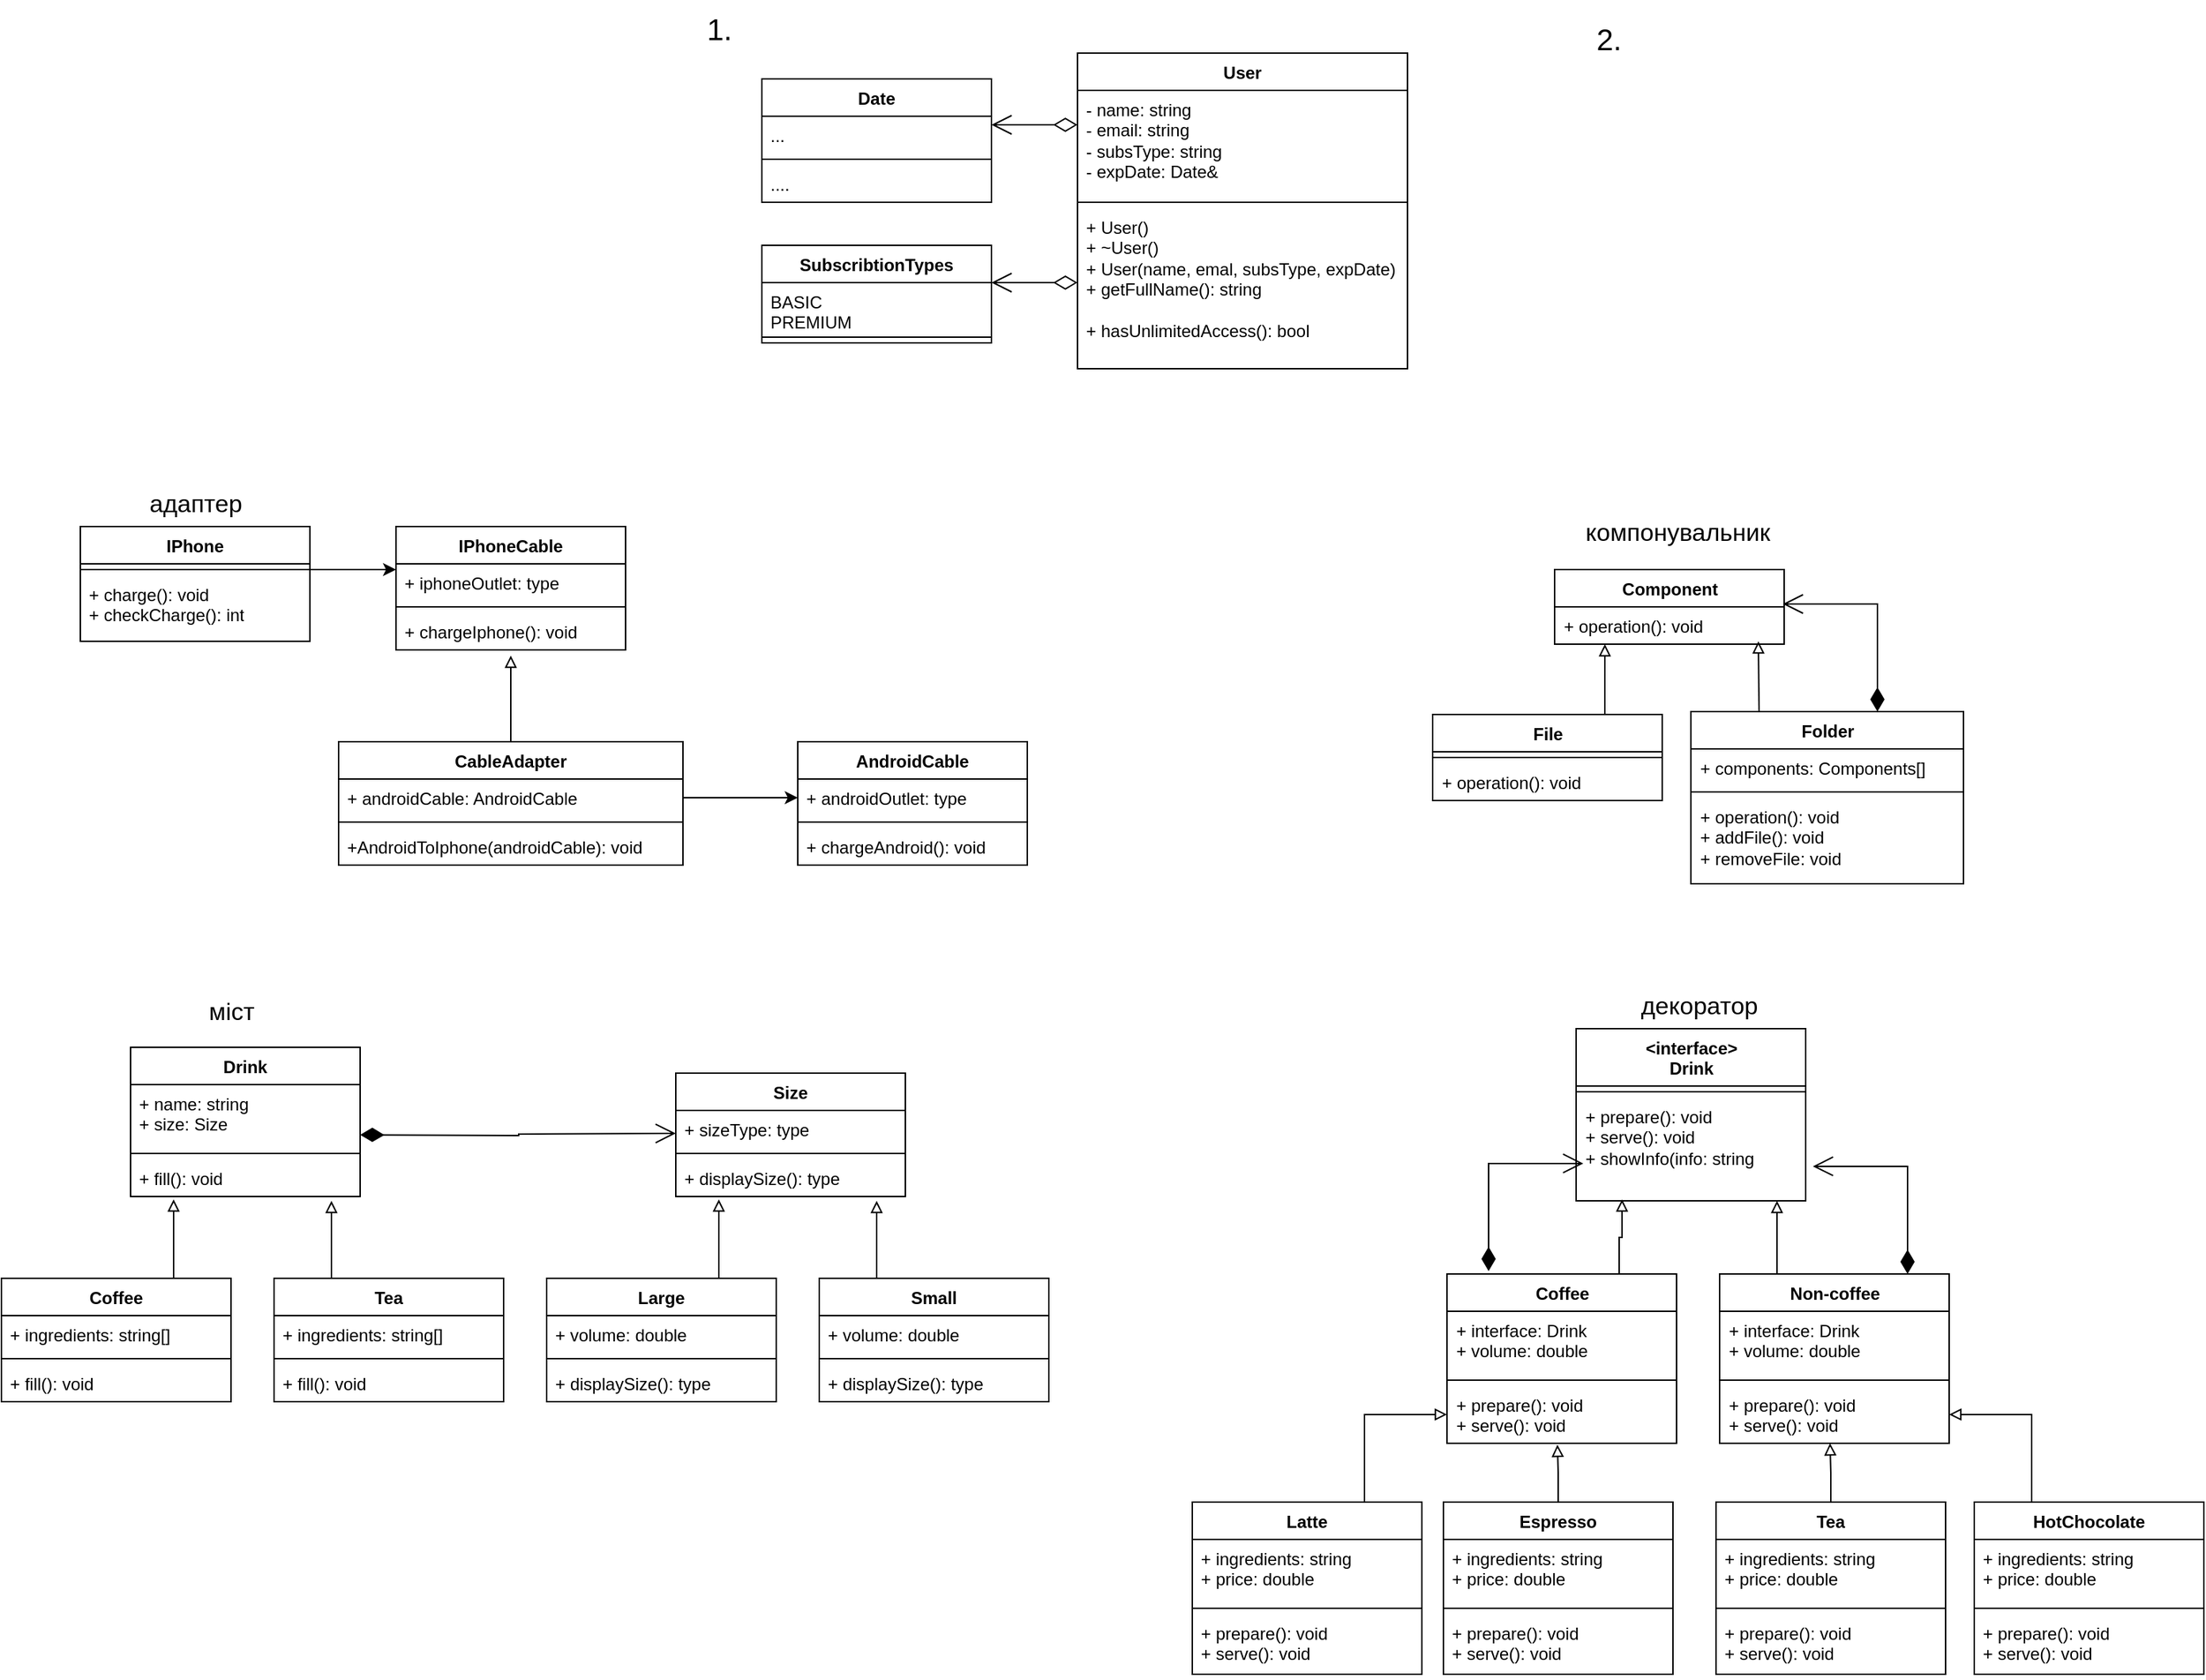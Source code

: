 <mxfile version="23.1.6" type="github">
  <diagram name="Сторінка-1" id="_aa1MwNTrUtcZgbh-YB0">
    <mxGraphModel dx="2556" dy="1086" grid="1" gridSize="10" guides="1" tooltips="1" connect="1" arrows="1" fold="1" page="1" pageScale="1" pageWidth="850" pageHeight="1100" math="0" shadow="0">
      <root>
        <mxCell id="0" />
        <mxCell id="1" parent="0" />
        <mxCell id="qZM3hDWD_EfuBB5bhHqb-1" value="User" style="swimlane;fontStyle=1;align=center;verticalAlign=top;childLayout=stackLayout;horizontal=1;startSize=26;horizontalStack=0;resizeParent=1;resizeParentMax=0;resizeLast=0;collapsible=1;marginBottom=0;whiteSpace=wrap;html=1;" parent="1" vertex="1">
          <mxGeometry x="250" y="160" width="230" height="220" as="geometry" />
        </mxCell>
        <mxCell id="qZM3hDWD_EfuBB5bhHqb-2" value="- name: string&lt;br&gt;- email: string&lt;br&gt;- subsType: string&lt;br&gt;- expDate: Date&amp;amp;&amp;nbsp;" style="text;strokeColor=none;fillColor=none;align=left;verticalAlign=top;spacingLeft=4;spacingRight=4;overflow=hidden;rotatable=0;points=[[0,0.5],[1,0.5]];portConstraint=eastwest;whiteSpace=wrap;html=1;" parent="qZM3hDWD_EfuBB5bhHqb-1" vertex="1">
          <mxGeometry y="26" width="230" height="74" as="geometry" />
        </mxCell>
        <mxCell id="qZM3hDWD_EfuBB5bhHqb-3" value="" style="line;strokeWidth=1;fillColor=none;align=left;verticalAlign=middle;spacingTop=-1;spacingLeft=3;spacingRight=3;rotatable=0;labelPosition=right;points=[];portConstraint=eastwest;strokeColor=inherit;" parent="qZM3hDWD_EfuBB5bhHqb-1" vertex="1">
          <mxGeometry y="100" width="230" height="8" as="geometry" />
        </mxCell>
        <mxCell id="qZM3hDWD_EfuBB5bhHqb-4" value="+ User()&lt;br&gt;+ ~User()&lt;br&gt;+ User(name, emal, subsType, expDate)&lt;br&gt;+ getFullName(): string&lt;br&gt;&lt;br&gt;+ hasUnlimitedAccess(): bool" style="text;strokeColor=none;fillColor=none;align=left;verticalAlign=top;spacingLeft=4;spacingRight=4;overflow=hidden;rotatable=0;points=[[0,0.5],[1,0.5]];portConstraint=eastwest;whiteSpace=wrap;html=1;" parent="qZM3hDWD_EfuBB5bhHqb-1" vertex="1">
          <mxGeometry y="108" width="230" height="112" as="geometry" />
        </mxCell>
        <mxCell id="y9fGYAghP5PMQkq3UWg3-1" value="SubscribtionTypes" style="swimlane;fontStyle=1;align=center;verticalAlign=top;childLayout=stackLayout;horizontal=1;startSize=26;horizontalStack=0;resizeParent=1;resizeParentMax=0;resizeLast=0;collapsible=1;marginBottom=0;whiteSpace=wrap;html=1;" parent="1" vertex="1">
          <mxGeometry x="30" y="294" width="160" height="68" as="geometry" />
        </mxCell>
        <mxCell id="y9fGYAghP5PMQkq3UWg3-2" value="BASIC&amp;nbsp;&lt;br&gt;PREMIUM&amp;nbsp;" style="text;strokeColor=none;fillColor=none;align=left;verticalAlign=top;spacingLeft=4;spacingRight=4;overflow=hidden;rotatable=0;points=[[0,0.5],[1,0.5]];portConstraint=eastwest;whiteSpace=wrap;html=1;" parent="y9fGYAghP5PMQkq3UWg3-1" vertex="1">
          <mxGeometry y="26" width="160" height="34" as="geometry" />
        </mxCell>
        <mxCell id="y9fGYAghP5PMQkq3UWg3-3" value="" style="line;strokeWidth=1;fillColor=none;align=left;verticalAlign=middle;spacingTop=-1;spacingLeft=3;spacingRight=3;rotatable=0;labelPosition=right;points=[];portConstraint=eastwest;strokeColor=inherit;" parent="y9fGYAghP5PMQkq3UWg3-1" vertex="1">
          <mxGeometry y="60" width="160" height="8" as="geometry" />
        </mxCell>
        <mxCell id="pp7JaojJXRGUMk-9s-zW-1" value="Date" style="swimlane;fontStyle=1;align=center;verticalAlign=top;childLayout=stackLayout;horizontal=1;startSize=26;horizontalStack=0;resizeParent=1;resizeParentMax=0;resizeLast=0;collapsible=1;marginBottom=0;whiteSpace=wrap;html=1;" parent="1" vertex="1">
          <mxGeometry x="30" y="178" width="160" height="86" as="geometry" />
        </mxCell>
        <mxCell id="pp7JaojJXRGUMk-9s-zW-2" value="..." style="text;strokeColor=none;fillColor=none;align=left;verticalAlign=top;spacingLeft=4;spacingRight=4;overflow=hidden;rotatable=0;points=[[0,0.5],[1,0.5]];portConstraint=eastwest;whiteSpace=wrap;html=1;" parent="pp7JaojJXRGUMk-9s-zW-1" vertex="1">
          <mxGeometry y="26" width="160" height="26" as="geometry" />
        </mxCell>
        <mxCell id="pp7JaojJXRGUMk-9s-zW-3" value="" style="line;strokeWidth=1;fillColor=none;align=left;verticalAlign=middle;spacingTop=-1;spacingLeft=3;spacingRight=3;rotatable=0;labelPosition=right;points=[];portConstraint=eastwest;strokeColor=inherit;" parent="pp7JaojJXRGUMk-9s-zW-1" vertex="1">
          <mxGeometry y="52" width="160" height="8" as="geometry" />
        </mxCell>
        <mxCell id="pp7JaojJXRGUMk-9s-zW-4" value="...." style="text;strokeColor=none;fillColor=none;align=left;verticalAlign=top;spacingLeft=4;spacingRight=4;overflow=hidden;rotatable=0;points=[[0,0.5],[1,0.5]];portConstraint=eastwest;whiteSpace=wrap;html=1;" parent="pp7JaojJXRGUMk-9s-zW-1" vertex="1">
          <mxGeometry y="60" width="160" height="26" as="geometry" />
        </mxCell>
        <mxCell id="pp7JaojJXRGUMk-9s-zW-6" value="" style="endArrow=open;html=1;endSize=12;startArrow=diamondThin;startSize=14;startFill=0;edgeStyle=orthogonalEdgeStyle;align=left;verticalAlign=bottom;rounded=0;" parent="1" edge="1">
          <mxGeometry x="-1" y="3" relative="1" as="geometry">
            <mxPoint x="250" y="210" as="sourcePoint" />
            <mxPoint x="190" y="210" as="targetPoint" />
          </mxGeometry>
        </mxCell>
        <mxCell id="pp7JaojJXRGUMk-9s-zW-7" value="" style="endArrow=open;html=1;endSize=12;startArrow=diamondThin;startSize=14;startFill=0;edgeStyle=orthogonalEdgeStyle;align=left;verticalAlign=bottom;rounded=0;" parent="1" edge="1">
          <mxGeometry x="-1" y="3" relative="1" as="geometry">
            <mxPoint x="250" y="320" as="sourcePoint" />
            <mxPoint x="190" y="320" as="targetPoint" />
          </mxGeometry>
        </mxCell>
        <mxCell id="pp7JaojJXRGUMk-9s-zW-8" value="&lt;font style=&quot;font-size: 21px;&quot;&gt;1.&lt;/font&gt;" style="text;html=1;align=center;verticalAlign=middle;resizable=0;points=[];autosize=1;strokeColor=none;fillColor=none;" parent="1" vertex="1">
          <mxGeometry x="-20" y="123" width="40" height="40" as="geometry" />
        </mxCell>
        <mxCell id="pp7JaojJXRGUMk-9s-zW-10" value="&lt;font style=&quot;font-size: 21px;&quot;&gt;2.&lt;/font&gt;" style="text;html=1;align=center;verticalAlign=middle;resizable=0;points=[];autosize=1;strokeColor=none;fillColor=none;" parent="1" vertex="1">
          <mxGeometry x="600" y="130" width="40" height="40" as="geometry" />
        </mxCell>
        <mxCell id="pp7JaojJXRGUMk-9s-zW-29" style="edgeStyle=orthogonalEdgeStyle;rounded=0;orthogonalLoop=1;jettySize=auto;html=1;" parent="1" source="pp7JaojJXRGUMk-9s-zW-11" edge="1">
          <mxGeometry relative="1" as="geometry">
            <mxPoint x="-225" y="520" as="targetPoint" />
            <Array as="points">
              <mxPoint x="-235" y="520" />
              <mxPoint x="-235" y="520" />
            </Array>
          </mxGeometry>
        </mxCell>
        <mxCell id="pp7JaojJXRGUMk-9s-zW-11" value="IPhone" style="swimlane;fontStyle=1;align=center;verticalAlign=top;childLayout=stackLayout;horizontal=1;startSize=26;horizontalStack=0;resizeParent=1;resizeParentMax=0;resizeLast=0;collapsible=1;marginBottom=0;whiteSpace=wrap;html=1;" parent="1" vertex="1">
          <mxGeometry x="-445" y="490" width="160" height="80" as="geometry" />
        </mxCell>
        <mxCell id="pp7JaojJXRGUMk-9s-zW-13" value="" style="line;strokeWidth=1;fillColor=none;align=left;verticalAlign=middle;spacingTop=-1;spacingLeft=3;spacingRight=3;rotatable=0;labelPosition=right;points=[];portConstraint=eastwest;strokeColor=inherit;" parent="pp7JaojJXRGUMk-9s-zW-11" vertex="1">
          <mxGeometry y="26" width="160" height="8" as="geometry" />
        </mxCell>
        <mxCell id="pp7JaojJXRGUMk-9s-zW-14" value="+ charge(): void&lt;br&gt;+ checkCharge(): int" style="text;strokeColor=none;fillColor=none;align=left;verticalAlign=top;spacingLeft=4;spacingRight=4;overflow=hidden;rotatable=0;points=[[0,0.5],[1,0.5]];portConstraint=eastwest;whiteSpace=wrap;html=1;" parent="pp7JaojJXRGUMk-9s-zW-11" vertex="1">
          <mxGeometry y="34" width="160" height="46" as="geometry" />
        </mxCell>
        <mxCell id="pp7JaojJXRGUMk-9s-zW-19" value="CableAdapter" style="swimlane;fontStyle=1;align=center;verticalAlign=top;childLayout=stackLayout;horizontal=1;startSize=26;horizontalStack=0;resizeParent=1;resizeParentMax=0;resizeLast=0;collapsible=1;marginBottom=0;whiteSpace=wrap;html=1;" parent="1" vertex="1">
          <mxGeometry x="-265" y="640" width="240" height="86" as="geometry" />
        </mxCell>
        <mxCell id="pp7JaojJXRGUMk-9s-zW-20" value="+ androidCable: AndroidCable" style="text;strokeColor=none;fillColor=none;align=left;verticalAlign=top;spacingLeft=4;spacingRight=4;overflow=hidden;rotatable=0;points=[[0,0.5],[1,0.5]];portConstraint=eastwest;whiteSpace=wrap;html=1;" parent="pp7JaojJXRGUMk-9s-zW-19" vertex="1">
          <mxGeometry y="26" width="240" height="26" as="geometry" />
        </mxCell>
        <mxCell id="pp7JaojJXRGUMk-9s-zW-21" value="" style="line;strokeWidth=1;fillColor=none;align=left;verticalAlign=middle;spacingTop=-1;spacingLeft=3;spacingRight=3;rotatable=0;labelPosition=right;points=[];portConstraint=eastwest;strokeColor=inherit;" parent="pp7JaojJXRGUMk-9s-zW-19" vertex="1">
          <mxGeometry y="52" width="240" height="8" as="geometry" />
        </mxCell>
        <mxCell id="pp7JaojJXRGUMk-9s-zW-22" value="+AndroidToIphone(androidCable): void&amp;nbsp;" style="text;strokeColor=none;fillColor=none;align=left;verticalAlign=top;spacingLeft=4;spacingRight=4;overflow=hidden;rotatable=0;points=[[0,0.5],[1,0.5]];portConstraint=eastwest;whiteSpace=wrap;html=1;" parent="pp7JaojJXRGUMk-9s-zW-19" vertex="1">
          <mxGeometry y="60" width="240" height="26" as="geometry" />
        </mxCell>
        <mxCell id="pp7JaojJXRGUMk-9s-zW-23" value="AndroidCable" style="swimlane;fontStyle=1;align=center;verticalAlign=top;childLayout=stackLayout;horizontal=1;startSize=26;horizontalStack=0;resizeParent=1;resizeParentMax=0;resizeLast=0;collapsible=1;marginBottom=0;whiteSpace=wrap;html=1;" parent="1" vertex="1">
          <mxGeometry x="55" y="640" width="160" height="86" as="geometry" />
        </mxCell>
        <mxCell id="pp7JaojJXRGUMk-9s-zW-24" value="+ androidOutlet: type" style="text;strokeColor=none;fillColor=none;align=left;verticalAlign=top;spacingLeft=4;spacingRight=4;overflow=hidden;rotatable=0;points=[[0,0.5],[1,0.5]];portConstraint=eastwest;whiteSpace=wrap;html=1;" parent="pp7JaojJXRGUMk-9s-zW-23" vertex="1">
          <mxGeometry y="26" width="160" height="26" as="geometry" />
        </mxCell>
        <mxCell id="pp7JaojJXRGUMk-9s-zW-25" value="" style="line;strokeWidth=1;fillColor=none;align=left;verticalAlign=middle;spacingTop=-1;spacingLeft=3;spacingRight=3;rotatable=0;labelPosition=right;points=[];portConstraint=eastwest;strokeColor=inherit;" parent="pp7JaojJXRGUMk-9s-zW-23" vertex="1">
          <mxGeometry y="52" width="160" height="8" as="geometry" />
        </mxCell>
        <mxCell id="pp7JaojJXRGUMk-9s-zW-26" value="+ chargeAndroid(): void" style="text;strokeColor=none;fillColor=none;align=left;verticalAlign=top;spacingLeft=4;spacingRight=4;overflow=hidden;rotatable=0;points=[[0,0.5],[1,0.5]];portConstraint=eastwest;whiteSpace=wrap;html=1;" parent="pp7JaojJXRGUMk-9s-zW-23" vertex="1">
          <mxGeometry y="60" width="160" height="26" as="geometry" />
        </mxCell>
        <mxCell id="pp7JaojJXRGUMk-9s-zW-27" style="edgeStyle=orthogonalEdgeStyle;rounded=0;orthogonalLoop=1;jettySize=auto;html=1;entryX=0;entryY=0.5;entryDx=0;entryDy=0;" parent="1" source="pp7JaojJXRGUMk-9s-zW-20" target="pp7JaojJXRGUMk-9s-zW-24" edge="1">
          <mxGeometry relative="1" as="geometry" />
        </mxCell>
        <mxCell id="pp7JaojJXRGUMk-9s-zW-28" style="edgeStyle=orthogonalEdgeStyle;rounded=0;orthogonalLoop=1;jettySize=auto;html=1;endArrow=block;endFill=0;" parent="1" source="pp7JaojJXRGUMk-9s-zW-19" edge="1">
          <mxGeometry relative="1" as="geometry">
            <mxPoint x="-145" y="580" as="targetPoint" />
          </mxGeometry>
        </mxCell>
        <mxCell id="pp7JaojJXRGUMk-9s-zW-32" value="IPhoneCable" style="swimlane;fontStyle=1;align=center;verticalAlign=top;childLayout=stackLayout;horizontal=1;startSize=26;horizontalStack=0;resizeParent=1;resizeParentMax=0;resizeLast=0;collapsible=1;marginBottom=0;whiteSpace=wrap;html=1;" parent="1" vertex="1">
          <mxGeometry x="-225" y="490" width="160" height="86" as="geometry" />
        </mxCell>
        <mxCell id="pp7JaojJXRGUMk-9s-zW-33" value="+ iphoneOutlet: type" style="text;strokeColor=none;fillColor=none;align=left;verticalAlign=top;spacingLeft=4;spacingRight=4;overflow=hidden;rotatable=0;points=[[0,0.5],[1,0.5]];portConstraint=eastwest;whiteSpace=wrap;html=1;" parent="pp7JaojJXRGUMk-9s-zW-32" vertex="1">
          <mxGeometry y="26" width="160" height="26" as="geometry" />
        </mxCell>
        <mxCell id="pp7JaojJXRGUMk-9s-zW-34" value="" style="line;strokeWidth=1;fillColor=none;align=left;verticalAlign=middle;spacingTop=-1;spacingLeft=3;spacingRight=3;rotatable=0;labelPosition=right;points=[];portConstraint=eastwest;strokeColor=inherit;" parent="pp7JaojJXRGUMk-9s-zW-32" vertex="1">
          <mxGeometry y="52" width="160" height="8" as="geometry" />
        </mxCell>
        <mxCell id="pp7JaojJXRGUMk-9s-zW-35" value="+ chargeIphone(): void" style="text;strokeColor=none;fillColor=none;align=left;verticalAlign=top;spacingLeft=4;spacingRight=4;overflow=hidden;rotatable=0;points=[[0,0.5],[1,0.5]];portConstraint=eastwest;whiteSpace=wrap;html=1;" parent="pp7JaojJXRGUMk-9s-zW-32" vertex="1">
          <mxGeometry y="60" width="160" height="26" as="geometry" />
        </mxCell>
        <mxCell id="XIws1OSAuh_Us0vJ8ok6-2" value="&lt;font style=&quot;font-size: 17px;&quot;&gt;адаптер&lt;/font&gt;" style="text;html=1;align=center;verticalAlign=middle;resizable=0;points=[];autosize=1;strokeColor=none;fillColor=none;" vertex="1" parent="1">
          <mxGeometry x="-410" y="460" width="90" height="30" as="geometry" />
        </mxCell>
        <mxCell id="XIws1OSAuh_Us0vJ8ok6-69" value="" style="group" vertex="1" connectable="0" parent="1">
          <mxGeometry x="497.5" y="480" width="370" height="258.99" as="geometry" />
        </mxCell>
        <mxCell id="XIws1OSAuh_Us0vJ8ok6-3" value="&lt;font style=&quot;font-size: 17px;&quot;&gt;компонувальник&lt;/font&gt;" style="text;html=1;align=center;verticalAlign=middle;resizable=0;points=[];autosize=1;strokeColor=none;fillColor=none;" vertex="1" parent="XIws1OSAuh_Us0vJ8ok6-69">
          <mxGeometry x="95" width="150" height="30" as="geometry" />
        </mxCell>
        <mxCell id="XIws1OSAuh_Us0vJ8ok6-8" value="Component" style="swimlane;fontStyle=1;align=center;verticalAlign=top;childLayout=stackLayout;horizontal=1;startSize=26;horizontalStack=0;resizeParent=1;resizeParentMax=0;resizeLast=0;collapsible=1;marginBottom=0;whiteSpace=wrap;html=1;" vertex="1" parent="XIws1OSAuh_Us0vJ8ok6-69">
          <mxGeometry x="85" y="40" width="160" height="52" as="geometry" />
        </mxCell>
        <mxCell id="XIws1OSAuh_Us0vJ8ok6-9" value="+ operation(): void" style="text;strokeColor=none;fillColor=none;align=left;verticalAlign=top;spacingLeft=4;spacingRight=4;overflow=hidden;rotatable=0;points=[[0,0.5],[1,0.5]];portConstraint=eastwest;whiteSpace=wrap;html=1;" vertex="1" parent="XIws1OSAuh_Us0vJ8ok6-8">
          <mxGeometry y="26" width="160" height="26" as="geometry" />
        </mxCell>
        <mxCell id="XIws1OSAuh_Us0vJ8ok6-12" value="File" style="swimlane;fontStyle=1;align=center;verticalAlign=top;childLayout=stackLayout;horizontal=1;startSize=26;horizontalStack=0;resizeParent=1;resizeParentMax=0;resizeLast=0;collapsible=1;marginBottom=0;whiteSpace=wrap;html=1;" vertex="1" parent="XIws1OSAuh_Us0vJ8ok6-69">
          <mxGeometry y="140.99" width="160" height="60" as="geometry" />
        </mxCell>
        <mxCell id="XIws1OSAuh_Us0vJ8ok6-14" value="" style="line;strokeWidth=1;fillColor=none;align=left;verticalAlign=middle;spacingTop=-1;spacingLeft=3;spacingRight=3;rotatable=0;labelPosition=right;points=[];portConstraint=eastwest;strokeColor=inherit;" vertex="1" parent="XIws1OSAuh_Us0vJ8ok6-12">
          <mxGeometry y="26" width="160" height="8" as="geometry" />
        </mxCell>
        <mxCell id="XIws1OSAuh_Us0vJ8ok6-15" value="+ operation(): void" style="text;strokeColor=none;fillColor=none;align=left;verticalAlign=top;spacingLeft=4;spacingRight=4;overflow=hidden;rotatable=0;points=[[0,0.5],[1,0.5]];portConstraint=eastwest;whiteSpace=wrap;html=1;" vertex="1" parent="XIws1OSAuh_Us0vJ8ok6-12">
          <mxGeometry y="34" width="160" height="26" as="geometry" />
        </mxCell>
        <mxCell id="XIws1OSAuh_Us0vJ8ok6-20" value="Folder" style="swimlane;fontStyle=1;align=center;verticalAlign=top;childLayout=stackLayout;horizontal=1;startSize=26;horizontalStack=0;resizeParent=1;resizeParentMax=0;resizeLast=0;collapsible=1;marginBottom=0;whiteSpace=wrap;html=1;" vertex="1" parent="XIws1OSAuh_Us0vJ8ok6-69">
          <mxGeometry x="180" y="138.99" width="190" height="120" as="geometry" />
        </mxCell>
        <mxCell id="XIws1OSAuh_Us0vJ8ok6-21" value="+ components: Components[]" style="text;strokeColor=none;fillColor=none;align=left;verticalAlign=top;spacingLeft=4;spacingRight=4;overflow=hidden;rotatable=0;points=[[0,0.5],[1,0.5]];portConstraint=eastwest;whiteSpace=wrap;html=1;" vertex="1" parent="XIws1OSAuh_Us0vJ8ok6-20">
          <mxGeometry y="26" width="190" height="26" as="geometry" />
        </mxCell>
        <mxCell id="XIws1OSAuh_Us0vJ8ok6-22" value="" style="line;strokeWidth=1;fillColor=none;align=left;verticalAlign=middle;spacingTop=-1;spacingLeft=3;spacingRight=3;rotatable=0;labelPosition=right;points=[];portConstraint=eastwest;strokeColor=inherit;" vertex="1" parent="XIws1OSAuh_Us0vJ8ok6-20">
          <mxGeometry y="52" width="190" height="8" as="geometry" />
        </mxCell>
        <mxCell id="XIws1OSAuh_Us0vJ8ok6-23" value="+ operation(): void&lt;br style=&quot;border-color: var(--border-color);&quot;&gt;+ addFile(): void&lt;br style=&quot;border-color: var(--border-color);&quot;&gt;+ removeFile: void" style="text;strokeColor=none;fillColor=none;align=left;verticalAlign=top;spacingLeft=4;spacingRight=4;overflow=hidden;rotatable=0;points=[[0,0.5],[1,0.5]];portConstraint=eastwest;whiteSpace=wrap;html=1;" vertex="1" parent="XIws1OSAuh_Us0vJ8ok6-20">
          <mxGeometry y="60" width="190" height="60" as="geometry" />
        </mxCell>
        <mxCell id="XIws1OSAuh_Us0vJ8ok6-24" style="edgeStyle=orthogonalEdgeStyle;rounded=0;orthogonalLoop=1;jettySize=auto;html=1;exitX=0.75;exitY=0;exitDx=0;exitDy=0;entryX=0.094;entryY=0.962;entryDx=0;entryDy=0;entryPerimeter=0;endArrow=block;endFill=0;" edge="1" parent="XIws1OSAuh_Us0vJ8ok6-69" source="XIws1OSAuh_Us0vJ8ok6-12">
          <mxGeometry relative="1" as="geometry">
            <mxPoint x="120.04" y="92.002" as="targetPoint" />
          </mxGeometry>
        </mxCell>
        <mxCell id="XIws1OSAuh_Us0vJ8ok6-25" style="edgeStyle=orthogonalEdgeStyle;rounded=0;orthogonalLoop=1;jettySize=auto;html=1;exitX=0.25;exitY=0;exitDx=0;exitDy=0;entryX=0.95;entryY=0.962;entryDx=0;entryDy=0;entryPerimeter=0;endArrow=block;endFill=0;" edge="1" parent="XIws1OSAuh_Us0vJ8ok6-69" source="XIws1OSAuh_Us0vJ8ok6-20">
          <mxGeometry relative="1" as="geometry">
            <mxPoint x="227" y="90.002" as="targetPoint" />
          </mxGeometry>
        </mxCell>
        <mxCell id="XIws1OSAuh_Us0vJ8ok6-26" value="" style="endArrow=open;html=1;endSize=12;startArrow=diamondThin;startSize=14;startFill=1;edgeStyle=orthogonalEdgeStyle;align=left;verticalAlign=bottom;rounded=0;entryX=0.994;entryY=-0.077;entryDx=0;entryDy=0;entryPerimeter=0;" edge="1" parent="XIws1OSAuh_Us0vJ8ok6-69" target="XIws1OSAuh_Us0vJ8ok6-9">
          <mxGeometry x="-0.75" y="-20" relative="1" as="geometry">
            <mxPoint x="310" y="139" as="sourcePoint" />
            <mxPoint x="260" y="66.002" as="targetPoint" />
            <Array as="points">
              <mxPoint x="310" y="139" />
              <mxPoint x="310" y="64" />
            </Array>
            <mxPoint as="offset" />
          </mxGeometry>
        </mxCell>
        <mxCell id="XIws1OSAuh_Us0vJ8ok6-70" value="" style="group" vertex="1" connectable="0" parent="1">
          <mxGeometry x="-500" y="814" width="730" height="286" as="geometry" />
        </mxCell>
        <mxCell id="pp7JaojJXRGUMk-9s-zW-40" value="Coffee" style="swimlane;fontStyle=1;align=center;verticalAlign=top;childLayout=stackLayout;horizontal=1;startSize=26;horizontalStack=0;resizeParent=1;resizeParentMax=0;resizeLast=0;collapsible=1;marginBottom=0;whiteSpace=wrap;html=1;" parent="XIws1OSAuh_Us0vJ8ok6-70" vertex="1">
          <mxGeometry y="200" width="160" height="86" as="geometry" />
        </mxCell>
        <mxCell id="pp7JaojJXRGUMk-9s-zW-41" value="+ ingredients: string[]" style="text;strokeColor=none;fillColor=none;align=left;verticalAlign=top;spacingLeft=4;spacingRight=4;overflow=hidden;rotatable=0;points=[[0,0.5],[1,0.5]];portConstraint=eastwest;whiteSpace=wrap;html=1;" parent="pp7JaojJXRGUMk-9s-zW-40" vertex="1">
          <mxGeometry y="26" width="160" height="26" as="geometry" />
        </mxCell>
        <mxCell id="pp7JaojJXRGUMk-9s-zW-42" value="" style="line;strokeWidth=1;fillColor=none;align=left;verticalAlign=middle;spacingTop=-1;spacingLeft=3;spacingRight=3;rotatable=0;labelPosition=right;points=[];portConstraint=eastwest;strokeColor=inherit;" parent="pp7JaojJXRGUMk-9s-zW-40" vertex="1">
          <mxGeometry y="52" width="160" height="8" as="geometry" />
        </mxCell>
        <mxCell id="pp7JaojJXRGUMk-9s-zW-43" value="+ fill(): void" style="text;strokeColor=none;fillColor=none;align=left;verticalAlign=top;spacingLeft=4;spacingRight=4;overflow=hidden;rotatable=0;points=[[0,0.5],[1,0.5]];portConstraint=eastwest;whiteSpace=wrap;html=1;" parent="pp7JaojJXRGUMk-9s-zW-40" vertex="1">
          <mxGeometry y="60" width="160" height="26" as="geometry" />
        </mxCell>
        <mxCell id="pp7JaojJXRGUMk-9s-zW-44" value="Tea" style="swimlane;fontStyle=1;align=center;verticalAlign=top;childLayout=stackLayout;horizontal=1;startSize=26;horizontalStack=0;resizeParent=1;resizeParentMax=0;resizeLast=0;collapsible=1;marginBottom=0;whiteSpace=wrap;html=1;" parent="XIws1OSAuh_Us0vJ8ok6-70" vertex="1">
          <mxGeometry x="190" y="200" width="160" height="86" as="geometry" />
        </mxCell>
        <mxCell id="pp7JaojJXRGUMk-9s-zW-45" value="+ ingredients: string[]" style="text;strokeColor=none;fillColor=none;align=left;verticalAlign=top;spacingLeft=4;spacingRight=4;overflow=hidden;rotatable=0;points=[[0,0.5],[1,0.5]];portConstraint=eastwest;whiteSpace=wrap;html=1;" parent="pp7JaojJXRGUMk-9s-zW-44" vertex="1">
          <mxGeometry y="26" width="160" height="26" as="geometry" />
        </mxCell>
        <mxCell id="pp7JaojJXRGUMk-9s-zW-46" value="" style="line;strokeWidth=1;fillColor=none;align=left;verticalAlign=middle;spacingTop=-1;spacingLeft=3;spacingRight=3;rotatable=0;labelPosition=right;points=[];portConstraint=eastwest;strokeColor=inherit;" parent="pp7JaojJXRGUMk-9s-zW-44" vertex="1">
          <mxGeometry y="52" width="160" height="8" as="geometry" />
        </mxCell>
        <mxCell id="pp7JaojJXRGUMk-9s-zW-47" value="+ fill(): void" style="text;strokeColor=none;fillColor=none;align=left;verticalAlign=top;spacingLeft=4;spacingRight=4;overflow=hidden;rotatable=0;points=[[0,0.5],[1,0.5]];portConstraint=eastwest;whiteSpace=wrap;html=1;" parent="pp7JaojJXRGUMk-9s-zW-44" vertex="1">
          <mxGeometry y="60" width="160" height="26" as="geometry" />
        </mxCell>
        <mxCell id="pp7JaojJXRGUMk-9s-zW-48" style="edgeStyle=orthogonalEdgeStyle;rounded=0;orthogonalLoop=1;jettySize=auto;html=1;exitX=0.75;exitY=0;exitDx=0;exitDy=0;entryX=0.125;entryY=0.962;entryDx=0;entryDy=0;entryPerimeter=0;endArrow=block;endFill=0;" parent="XIws1OSAuh_Us0vJ8ok6-70" source="pp7JaojJXRGUMk-9s-zW-40" edge="1">
          <mxGeometry relative="1" as="geometry">
            <mxPoint x="120" y="145.012" as="targetPoint" />
          </mxGeometry>
        </mxCell>
        <mxCell id="pp7JaojJXRGUMk-9s-zW-49" style="edgeStyle=orthogonalEdgeStyle;rounded=0;orthogonalLoop=1;jettySize=auto;html=1;exitX=0.25;exitY=0;exitDx=0;exitDy=0;entryX=0.875;entryY=1;entryDx=0;entryDy=0;entryPerimeter=0;endArrow=block;endFill=0;" parent="XIws1OSAuh_Us0vJ8ok6-70" source="pp7JaojJXRGUMk-9s-zW-44" edge="1">
          <mxGeometry relative="1" as="geometry">
            <mxPoint x="230" y="146" as="targetPoint" />
          </mxGeometry>
        </mxCell>
        <mxCell id="pp7JaojJXRGUMk-9s-zW-53" value="Large" style="swimlane;fontStyle=1;align=center;verticalAlign=top;childLayout=stackLayout;horizontal=1;startSize=26;horizontalStack=0;resizeParent=1;resizeParentMax=0;resizeLast=0;collapsible=1;marginBottom=0;whiteSpace=wrap;html=1;" parent="XIws1OSAuh_Us0vJ8ok6-70" vertex="1">
          <mxGeometry x="380" y="200" width="160" height="86" as="geometry" />
        </mxCell>
        <mxCell id="pp7JaojJXRGUMk-9s-zW-54" value="+ volume: double" style="text;strokeColor=none;fillColor=none;align=left;verticalAlign=top;spacingLeft=4;spacingRight=4;overflow=hidden;rotatable=0;points=[[0,0.5],[1,0.5]];portConstraint=eastwest;whiteSpace=wrap;html=1;" parent="pp7JaojJXRGUMk-9s-zW-53" vertex="1">
          <mxGeometry y="26" width="160" height="26" as="geometry" />
        </mxCell>
        <mxCell id="pp7JaojJXRGUMk-9s-zW-55" value="" style="line;strokeWidth=1;fillColor=none;align=left;verticalAlign=middle;spacingTop=-1;spacingLeft=3;spacingRight=3;rotatable=0;labelPosition=right;points=[];portConstraint=eastwest;strokeColor=inherit;" parent="pp7JaojJXRGUMk-9s-zW-53" vertex="1">
          <mxGeometry y="52" width="160" height="8" as="geometry" />
        </mxCell>
        <mxCell id="pp7JaojJXRGUMk-9s-zW-56" value="+ displaySize(): type" style="text;strokeColor=none;fillColor=none;align=left;verticalAlign=top;spacingLeft=4;spacingRight=4;overflow=hidden;rotatable=0;points=[[0,0.5],[1,0.5]];portConstraint=eastwest;whiteSpace=wrap;html=1;" parent="pp7JaojJXRGUMk-9s-zW-53" vertex="1">
          <mxGeometry y="60" width="160" height="26" as="geometry" />
        </mxCell>
        <mxCell id="pp7JaojJXRGUMk-9s-zW-57" value="Small" style="swimlane;fontStyle=1;align=center;verticalAlign=top;childLayout=stackLayout;horizontal=1;startSize=26;horizontalStack=0;resizeParent=1;resizeParentMax=0;resizeLast=0;collapsible=1;marginBottom=0;whiteSpace=wrap;html=1;" parent="XIws1OSAuh_Us0vJ8ok6-70" vertex="1">
          <mxGeometry x="570" y="200" width="160" height="86" as="geometry" />
        </mxCell>
        <mxCell id="pp7JaojJXRGUMk-9s-zW-58" value="+ volume: double" style="text;strokeColor=none;fillColor=none;align=left;verticalAlign=top;spacingLeft=4;spacingRight=4;overflow=hidden;rotatable=0;points=[[0,0.5],[1,0.5]];portConstraint=eastwest;whiteSpace=wrap;html=1;" parent="pp7JaojJXRGUMk-9s-zW-57" vertex="1">
          <mxGeometry y="26" width="160" height="26" as="geometry" />
        </mxCell>
        <mxCell id="pp7JaojJXRGUMk-9s-zW-59" value="" style="line;strokeWidth=1;fillColor=none;align=left;verticalAlign=middle;spacingTop=-1;spacingLeft=3;spacingRight=3;rotatable=0;labelPosition=right;points=[];portConstraint=eastwest;strokeColor=inherit;" parent="pp7JaojJXRGUMk-9s-zW-57" vertex="1">
          <mxGeometry y="52" width="160" height="8" as="geometry" />
        </mxCell>
        <mxCell id="pp7JaojJXRGUMk-9s-zW-60" value="+ displaySize(): type" style="text;strokeColor=none;fillColor=none;align=left;verticalAlign=top;spacingLeft=4;spacingRight=4;overflow=hidden;rotatable=0;points=[[0,0.5],[1,0.5]];portConstraint=eastwest;whiteSpace=wrap;html=1;" parent="pp7JaojJXRGUMk-9s-zW-57" vertex="1">
          <mxGeometry y="60" width="160" height="26" as="geometry" />
        </mxCell>
        <mxCell id="pp7JaojJXRGUMk-9s-zW-61" style="edgeStyle=orthogonalEdgeStyle;rounded=0;orthogonalLoop=1;jettySize=auto;html=1;exitX=0.75;exitY=0;exitDx=0;exitDy=0;entryX=0.125;entryY=0.962;entryDx=0;entryDy=0;entryPerimeter=0;endArrow=block;endFill=0;" parent="XIws1OSAuh_Us0vJ8ok6-70" source="pp7JaojJXRGUMk-9s-zW-53" edge="1">
          <mxGeometry relative="1" as="geometry">
            <mxPoint x="500" y="145.012" as="targetPoint" />
          </mxGeometry>
        </mxCell>
        <mxCell id="pp7JaojJXRGUMk-9s-zW-62" style="edgeStyle=orthogonalEdgeStyle;rounded=0;orthogonalLoop=1;jettySize=auto;html=1;exitX=0.25;exitY=0;exitDx=0;exitDy=0;entryX=0.875;entryY=1;entryDx=0;entryDy=0;entryPerimeter=0;endArrow=block;endFill=0;" parent="XIws1OSAuh_Us0vJ8ok6-70" source="pp7JaojJXRGUMk-9s-zW-57" edge="1">
          <mxGeometry relative="1" as="geometry">
            <mxPoint x="610" y="146" as="targetPoint" />
          </mxGeometry>
        </mxCell>
        <mxCell id="pp7JaojJXRGUMk-9s-zW-64" value="" style="endArrow=open;html=1;endSize=12;startArrow=diamondThin;startSize=14;startFill=1;edgeStyle=orthogonalEdgeStyle;align=left;verticalAlign=bottom;rounded=0;entryX=0;entryY=0.5;entryDx=0;entryDy=0;" parent="XIws1OSAuh_Us0vJ8ok6-70" edge="1">
          <mxGeometry x="-1" y="3" relative="1" as="geometry">
            <mxPoint x="250" y="100" as="sourcePoint" />
            <mxPoint x="470" y="99" as="targetPoint" />
          </mxGeometry>
        </mxCell>
        <mxCell id="pp7JaojJXRGUMk-9s-zW-65" value="Drink" style="swimlane;fontStyle=1;align=center;verticalAlign=top;childLayout=stackLayout;horizontal=1;startSize=26;horizontalStack=0;resizeParent=1;resizeParentMax=0;resizeLast=0;collapsible=1;marginBottom=0;whiteSpace=wrap;html=1;" parent="XIws1OSAuh_Us0vJ8ok6-70" vertex="1">
          <mxGeometry x="90" y="39" width="160" height="104" as="geometry" />
        </mxCell>
        <mxCell id="pp7JaojJXRGUMk-9s-zW-66" value="+ name: string&lt;br&gt;+ size: Size" style="text;strokeColor=none;fillColor=none;align=left;verticalAlign=top;spacingLeft=4;spacingRight=4;overflow=hidden;rotatable=0;points=[[0,0.5],[1,0.5]];portConstraint=eastwest;whiteSpace=wrap;html=1;" parent="pp7JaojJXRGUMk-9s-zW-65" vertex="1">
          <mxGeometry y="26" width="160" height="44" as="geometry" />
        </mxCell>
        <mxCell id="pp7JaojJXRGUMk-9s-zW-67" value="" style="line;strokeWidth=1;fillColor=none;align=left;verticalAlign=middle;spacingTop=-1;spacingLeft=3;spacingRight=3;rotatable=0;labelPosition=right;points=[];portConstraint=eastwest;strokeColor=inherit;" parent="pp7JaojJXRGUMk-9s-zW-65" vertex="1">
          <mxGeometry y="70" width="160" height="8" as="geometry" />
        </mxCell>
        <mxCell id="pp7JaojJXRGUMk-9s-zW-68" value="+ fill(): void" style="text;strokeColor=none;fillColor=none;align=left;verticalAlign=top;spacingLeft=4;spacingRight=4;overflow=hidden;rotatable=0;points=[[0,0.5],[1,0.5]];portConstraint=eastwest;whiteSpace=wrap;html=1;" parent="pp7JaojJXRGUMk-9s-zW-65" vertex="1">
          <mxGeometry y="78" width="160" height="26" as="geometry" />
        </mxCell>
        <mxCell id="pp7JaojJXRGUMk-9s-zW-69" value="Size" style="swimlane;fontStyle=1;align=center;verticalAlign=top;childLayout=stackLayout;horizontal=1;startSize=26;horizontalStack=0;resizeParent=1;resizeParentMax=0;resizeLast=0;collapsible=1;marginBottom=0;whiteSpace=wrap;html=1;" parent="XIws1OSAuh_Us0vJ8ok6-70" vertex="1">
          <mxGeometry x="470" y="57" width="160" height="86" as="geometry" />
        </mxCell>
        <mxCell id="pp7JaojJXRGUMk-9s-zW-70" value="+ sizeType: type" style="text;strokeColor=none;fillColor=none;align=left;verticalAlign=top;spacingLeft=4;spacingRight=4;overflow=hidden;rotatable=0;points=[[0,0.5],[1,0.5]];portConstraint=eastwest;whiteSpace=wrap;html=1;" parent="pp7JaojJXRGUMk-9s-zW-69" vertex="1">
          <mxGeometry y="26" width="160" height="26" as="geometry" />
        </mxCell>
        <mxCell id="pp7JaojJXRGUMk-9s-zW-71" value="" style="line;strokeWidth=1;fillColor=none;align=left;verticalAlign=middle;spacingTop=-1;spacingLeft=3;spacingRight=3;rotatable=0;labelPosition=right;points=[];portConstraint=eastwest;strokeColor=inherit;" parent="pp7JaojJXRGUMk-9s-zW-69" vertex="1">
          <mxGeometry y="52" width="160" height="8" as="geometry" />
        </mxCell>
        <mxCell id="pp7JaojJXRGUMk-9s-zW-72" value="+ displaySize(): type" style="text;strokeColor=none;fillColor=none;align=left;verticalAlign=top;spacingLeft=4;spacingRight=4;overflow=hidden;rotatable=0;points=[[0,0.5],[1,0.5]];portConstraint=eastwest;whiteSpace=wrap;html=1;" parent="pp7JaojJXRGUMk-9s-zW-69" vertex="1">
          <mxGeometry y="60" width="160" height="26" as="geometry" />
        </mxCell>
        <mxCell id="XIws1OSAuh_Us0vJ8ok6-1" value="&lt;font style=&quot;font-size: 17px;&quot;&gt;міст&lt;/font&gt;" style="text;html=1;align=center;verticalAlign=middle;resizable=0;points=[];autosize=1;strokeColor=none;fillColor=none;" vertex="1" parent="XIws1OSAuh_Us0vJ8ok6-70">
          <mxGeometry x="130" width="60" height="30" as="geometry" />
        </mxCell>
        <mxCell id="XIws1OSAuh_Us0vJ8ok6-71" value="" style="group" vertex="1" connectable="0" parent="1">
          <mxGeometry x="330" y="810" width="705" height="480" as="geometry" />
        </mxCell>
        <mxCell id="XIws1OSAuh_Us0vJ8ok6-27" value="&lt;font style=&quot;font-size: 17px;&quot;&gt;декоратор&lt;/font&gt;" style="text;html=1;align=center;verticalAlign=middle;resizable=0;points=[];autosize=1;strokeColor=none;fillColor=none;" vertex="1" parent="XIws1OSAuh_Us0vJ8ok6-71">
          <mxGeometry x="297.5" width="110" height="30" as="geometry" />
        </mxCell>
        <mxCell id="XIws1OSAuh_Us0vJ8ok6-28" value="&amp;lt;interface&amp;gt;&lt;br&gt;Drink" style="swimlane;fontStyle=1;align=center;verticalAlign=top;childLayout=stackLayout;horizontal=1;startSize=40;horizontalStack=0;resizeParent=1;resizeParentMax=0;resizeLast=0;collapsible=1;marginBottom=0;whiteSpace=wrap;html=1;" vertex="1" parent="XIws1OSAuh_Us0vJ8ok6-71">
          <mxGeometry x="267.5" y="30" width="160" height="120" as="geometry" />
        </mxCell>
        <mxCell id="XIws1OSAuh_Us0vJ8ok6-30" value="" style="line;strokeWidth=1;fillColor=none;align=left;verticalAlign=middle;spacingTop=-1;spacingLeft=3;spacingRight=3;rotatable=0;labelPosition=right;points=[];portConstraint=eastwest;strokeColor=inherit;" vertex="1" parent="XIws1OSAuh_Us0vJ8ok6-28">
          <mxGeometry y="40" width="160" height="8" as="geometry" />
        </mxCell>
        <mxCell id="XIws1OSAuh_Us0vJ8ok6-31" value="+ prepare(): void&lt;br&gt;+ serve(): void&lt;br&gt;+ showInfo(info: string" style="text;strokeColor=none;fillColor=none;align=left;verticalAlign=top;spacingLeft=4;spacingRight=4;overflow=hidden;rotatable=0;points=[[0,0.5],[1,0.5]];portConstraint=eastwest;whiteSpace=wrap;html=1;" vertex="1" parent="XIws1OSAuh_Us0vJ8ok6-28">
          <mxGeometry y="48" width="160" height="72" as="geometry" />
        </mxCell>
        <mxCell id="XIws1OSAuh_Us0vJ8ok6-32" value="Coffee" style="swimlane;fontStyle=1;align=center;verticalAlign=top;childLayout=stackLayout;horizontal=1;startSize=26;horizontalStack=0;resizeParent=1;resizeParentMax=0;resizeLast=0;collapsible=1;marginBottom=0;whiteSpace=wrap;html=1;" vertex="1" parent="XIws1OSAuh_Us0vJ8ok6-71">
          <mxGeometry x="177.5" y="200.99" width="160" height="118" as="geometry" />
        </mxCell>
        <mxCell id="XIws1OSAuh_Us0vJ8ok6-33" value="+ interface: Drink&lt;br&gt;+ volume: double" style="text;strokeColor=none;fillColor=none;align=left;verticalAlign=top;spacingLeft=4;spacingRight=4;overflow=hidden;rotatable=0;points=[[0,0.5],[1,0.5]];portConstraint=eastwest;whiteSpace=wrap;html=1;" vertex="1" parent="XIws1OSAuh_Us0vJ8ok6-32">
          <mxGeometry y="26" width="160" height="44" as="geometry" />
        </mxCell>
        <mxCell id="XIws1OSAuh_Us0vJ8ok6-34" value="" style="line;strokeWidth=1;fillColor=none;align=left;verticalAlign=middle;spacingTop=-1;spacingLeft=3;spacingRight=3;rotatable=0;labelPosition=right;points=[];portConstraint=eastwest;strokeColor=inherit;" vertex="1" parent="XIws1OSAuh_Us0vJ8ok6-32">
          <mxGeometry y="70" width="160" height="8" as="geometry" />
        </mxCell>
        <mxCell id="XIws1OSAuh_Us0vJ8ok6-35" value="+ prepare(): void&lt;br&gt;+ serve(): void" style="text;strokeColor=none;fillColor=none;align=left;verticalAlign=top;spacingLeft=4;spacingRight=4;overflow=hidden;rotatable=0;points=[[0,0.5],[1,0.5]];portConstraint=eastwest;whiteSpace=wrap;html=1;" vertex="1" parent="XIws1OSAuh_Us0vJ8ok6-32">
          <mxGeometry y="78" width="160" height="40" as="geometry" />
        </mxCell>
        <mxCell id="XIws1OSAuh_Us0vJ8ok6-40" value="Non-coffee" style="swimlane;fontStyle=1;align=center;verticalAlign=top;childLayout=stackLayout;horizontal=1;startSize=26;horizontalStack=0;resizeParent=1;resizeParentMax=0;resizeLast=0;collapsible=1;marginBottom=0;whiteSpace=wrap;html=1;" vertex="1" parent="XIws1OSAuh_Us0vJ8ok6-71">
          <mxGeometry x="367.5" y="200.99" width="160" height="118" as="geometry" />
        </mxCell>
        <mxCell id="XIws1OSAuh_Us0vJ8ok6-41" value="+ interface: Drink&lt;br style=&quot;border-color: var(--border-color);&quot;&gt;+ volume: double" style="text;strokeColor=none;fillColor=none;align=left;verticalAlign=top;spacingLeft=4;spacingRight=4;overflow=hidden;rotatable=0;points=[[0,0.5],[1,0.5]];portConstraint=eastwest;whiteSpace=wrap;html=1;" vertex="1" parent="XIws1OSAuh_Us0vJ8ok6-40">
          <mxGeometry y="26" width="160" height="44" as="geometry" />
        </mxCell>
        <mxCell id="XIws1OSAuh_Us0vJ8ok6-42" value="" style="line;strokeWidth=1;fillColor=none;align=left;verticalAlign=middle;spacingTop=-1;spacingLeft=3;spacingRight=3;rotatable=0;labelPosition=right;points=[];portConstraint=eastwest;strokeColor=inherit;" vertex="1" parent="XIws1OSAuh_Us0vJ8ok6-40">
          <mxGeometry y="70" width="160" height="8" as="geometry" />
        </mxCell>
        <mxCell id="XIws1OSAuh_Us0vJ8ok6-43" value="+ prepare(): void&lt;br&gt;+ serve(): void" style="text;strokeColor=none;fillColor=none;align=left;verticalAlign=top;spacingLeft=4;spacingRight=4;overflow=hidden;rotatable=0;points=[[0,0.5],[1,0.5]];portConstraint=eastwest;whiteSpace=wrap;html=1;" vertex="1" parent="XIws1OSAuh_Us0vJ8ok6-40">
          <mxGeometry y="78" width="160" height="40" as="geometry" />
        </mxCell>
        <mxCell id="XIws1OSAuh_Us0vJ8ok6-44" style="edgeStyle=orthogonalEdgeStyle;rounded=0;orthogonalLoop=1;jettySize=auto;html=1;exitX=0.75;exitY=0;exitDx=0;exitDy=0;entryX=0.2;entryY=0.986;entryDx=0;entryDy=0;entryPerimeter=0;endArrow=block;endFill=0;" edge="1" parent="XIws1OSAuh_Us0vJ8ok6-71" source="XIws1OSAuh_Us0vJ8ok6-32" target="XIws1OSAuh_Us0vJ8ok6-31">
          <mxGeometry relative="1" as="geometry">
            <mxPoint x="299.46" y="164" as="targetPoint" />
          </mxGeometry>
        </mxCell>
        <mxCell id="XIws1OSAuh_Us0vJ8ok6-45" style="edgeStyle=orthogonalEdgeStyle;rounded=0;orthogonalLoop=1;jettySize=auto;html=1;exitX=0.25;exitY=0;exitDx=0;exitDy=0;endArrow=block;endFill=0;" edge="1" parent="XIws1OSAuh_Us0vJ8ok6-71" source="XIws1OSAuh_Us0vJ8ok6-40">
          <mxGeometry relative="1" as="geometry">
            <mxPoint x="407.5" y="150" as="targetPoint" />
          </mxGeometry>
        </mxCell>
        <mxCell id="XIws1OSAuh_Us0vJ8ok6-46" value="" style="endArrow=open;html=1;endSize=12;startArrow=diamondThin;startSize=14;startFill=1;edgeStyle=orthogonalEdgeStyle;align=left;verticalAlign=bottom;rounded=0;entryX=0.994;entryY=-0.077;entryDx=0;entryDy=0;entryPerimeter=0;" edge="1" parent="XIws1OSAuh_Us0vJ8ok6-71">
          <mxGeometry x="-0.75" y="-20" relative="1" as="geometry">
            <mxPoint x="498.5" y="200.99" as="sourcePoint" />
            <mxPoint x="432.5" y="125.99" as="targetPoint" />
            <Array as="points">
              <mxPoint x="498.5" y="200.99" />
              <mxPoint x="498.5" y="125.99" />
            </Array>
            <mxPoint as="offset" />
          </mxGeometry>
        </mxCell>
        <mxCell id="XIws1OSAuh_Us0vJ8ok6-47" value="" style="endArrow=open;html=1;endSize=12;startArrow=diamondThin;startSize=14;startFill=1;edgeStyle=orthogonalEdgeStyle;align=left;verticalAlign=bottom;rounded=0;entryX=0.994;entryY=-0.077;entryDx=0;entryDy=0;entryPerimeter=0;" edge="1" parent="XIws1OSAuh_Us0vJ8ok6-71">
          <mxGeometry x="-0.75" y="-20" relative="1" as="geometry">
            <mxPoint x="206.5" y="198.99" as="sourcePoint" />
            <mxPoint x="272.5" y="123.99" as="targetPoint" />
            <Array as="points">
              <mxPoint x="206.5" y="198.99" />
              <mxPoint x="206.5" y="123.99" />
            </Array>
            <mxPoint as="offset" />
          </mxGeometry>
        </mxCell>
        <mxCell id="XIws1OSAuh_Us0vJ8ok6-65" style="edgeStyle=orthogonalEdgeStyle;rounded=0;orthogonalLoop=1;jettySize=auto;html=1;exitX=0.75;exitY=0;exitDx=0;exitDy=0;entryX=0;entryY=0.5;entryDx=0;entryDy=0;endArrow=block;endFill=0;" edge="1" parent="XIws1OSAuh_Us0vJ8ok6-71" source="XIws1OSAuh_Us0vJ8ok6-48" target="XIws1OSAuh_Us0vJ8ok6-35">
          <mxGeometry relative="1" as="geometry" />
        </mxCell>
        <mxCell id="XIws1OSAuh_Us0vJ8ok6-48" value="Latte" style="swimlane;fontStyle=1;align=center;verticalAlign=top;childLayout=stackLayout;horizontal=1;startSize=26;horizontalStack=0;resizeParent=1;resizeParentMax=0;resizeLast=0;collapsible=1;marginBottom=0;whiteSpace=wrap;html=1;" vertex="1" parent="XIws1OSAuh_Us0vJ8ok6-71">
          <mxGeometry y="360" width="160" height="120" as="geometry" />
        </mxCell>
        <mxCell id="XIws1OSAuh_Us0vJ8ok6-49" value="+ ingredients: string&lt;br&gt;+ price: double" style="text;strokeColor=none;fillColor=none;align=left;verticalAlign=top;spacingLeft=4;spacingRight=4;overflow=hidden;rotatable=0;points=[[0,0.5],[1,0.5]];portConstraint=eastwest;whiteSpace=wrap;html=1;" vertex="1" parent="XIws1OSAuh_Us0vJ8ok6-48">
          <mxGeometry y="26" width="160" height="44" as="geometry" />
        </mxCell>
        <mxCell id="XIws1OSAuh_Us0vJ8ok6-50" value="" style="line;strokeWidth=1;fillColor=none;align=left;verticalAlign=middle;spacingTop=-1;spacingLeft=3;spacingRight=3;rotatable=0;labelPosition=right;points=[];portConstraint=eastwest;strokeColor=inherit;" vertex="1" parent="XIws1OSAuh_Us0vJ8ok6-48">
          <mxGeometry y="70" width="160" height="8" as="geometry" />
        </mxCell>
        <mxCell id="XIws1OSAuh_Us0vJ8ok6-51" value="+ prepare(): void&lt;br style=&quot;border-color: var(--border-color);&quot;&gt;+ serve(): void" style="text;strokeColor=none;fillColor=none;align=left;verticalAlign=top;spacingLeft=4;spacingRight=4;overflow=hidden;rotatable=0;points=[[0,0.5],[1,0.5]];portConstraint=eastwest;whiteSpace=wrap;html=1;" vertex="1" parent="XIws1OSAuh_Us0vJ8ok6-48">
          <mxGeometry y="78" width="160" height="42" as="geometry" />
        </mxCell>
        <mxCell id="XIws1OSAuh_Us0vJ8ok6-52" value="Espresso" style="swimlane;fontStyle=1;align=center;verticalAlign=top;childLayout=stackLayout;horizontal=1;startSize=26;horizontalStack=0;resizeParent=1;resizeParentMax=0;resizeLast=0;collapsible=1;marginBottom=0;whiteSpace=wrap;html=1;" vertex="1" parent="XIws1OSAuh_Us0vJ8ok6-71">
          <mxGeometry x="175" y="360" width="160" height="120" as="geometry" />
        </mxCell>
        <mxCell id="XIws1OSAuh_Us0vJ8ok6-53" value="+ ingredients: string&lt;br&gt;+ price: double" style="text;strokeColor=none;fillColor=none;align=left;verticalAlign=top;spacingLeft=4;spacingRight=4;overflow=hidden;rotatable=0;points=[[0,0.5],[1,0.5]];portConstraint=eastwest;whiteSpace=wrap;html=1;" vertex="1" parent="XIws1OSAuh_Us0vJ8ok6-52">
          <mxGeometry y="26" width="160" height="44" as="geometry" />
        </mxCell>
        <mxCell id="XIws1OSAuh_Us0vJ8ok6-54" value="" style="line;strokeWidth=1;fillColor=none;align=left;verticalAlign=middle;spacingTop=-1;spacingLeft=3;spacingRight=3;rotatable=0;labelPosition=right;points=[];portConstraint=eastwest;strokeColor=inherit;" vertex="1" parent="XIws1OSAuh_Us0vJ8ok6-52">
          <mxGeometry y="70" width="160" height="8" as="geometry" />
        </mxCell>
        <mxCell id="XIws1OSAuh_Us0vJ8ok6-55" value="+ prepare(): void&lt;br style=&quot;border-color: var(--border-color);&quot;&gt;+ serve(): void" style="text;strokeColor=none;fillColor=none;align=left;verticalAlign=top;spacingLeft=4;spacingRight=4;overflow=hidden;rotatable=0;points=[[0,0.5],[1,0.5]];portConstraint=eastwest;whiteSpace=wrap;html=1;" vertex="1" parent="XIws1OSAuh_Us0vJ8ok6-52">
          <mxGeometry y="78" width="160" height="42" as="geometry" />
        </mxCell>
        <mxCell id="XIws1OSAuh_Us0vJ8ok6-68" style="edgeStyle=orthogonalEdgeStyle;rounded=0;orthogonalLoop=1;jettySize=auto;html=1;exitX=0.25;exitY=0;exitDx=0;exitDy=0;entryX=1;entryY=0.5;entryDx=0;entryDy=0;endArrow=block;endFill=0;" edge="1" parent="XIws1OSAuh_Us0vJ8ok6-71" source="XIws1OSAuh_Us0vJ8ok6-56" target="XIws1OSAuh_Us0vJ8ok6-43">
          <mxGeometry relative="1" as="geometry" />
        </mxCell>
        <mxCell id="XIws1OSAuh_Us0vJ8ok6-56" value="HotChocolate" style="swimlane;fontStyle=1;align=center;verticalAlign=top;childLayout=stackLayout;horizontal=1;startSize=26;horizontalStack=0;resizeParent=1;resizeParentMax=0;resizeLast=0;collapsible=1;marginBottom=0;whiteSpace=wrap;html=1;" vertex="1" parent="XIws1OSAuh_Us0vJ8ok6-71">
          <mxGeometry x="545" y="360" width="160" height="120" as="geometry" />
        </mxCell>
        <mxCell id="XIws1OSAuh_Us0vJ8ok6-57" value="+ ingredients: string&lt;br&gt;+ price: double" style="text;strokeColor=none;fillColor=none;align=left;verticalAlign=top;spacingLeft=4;spacingRight=4;overflow=hidden;rotatable=0;points=[[0,0.5],[1,0.5]];portConstraint=eastwest;whiteSpace=wrap;html=1;" vertex="1" parent="XIws1OSAuh_Us0vJ8ok6-56">
          <mxGeometry y="26" width="160" height="44" as="geometry" />
        </mxCell>
        <mxCell id="XIws1OSAuh_Us0vJ8ok6-58" value="" style="line;strokeWidth=1;fillColor=none;align=left;verticalAlign=middle;spacingTop=-1;spacingLeft=3;spacingRight=3;rotatable=0;labelPosition=right;points=[];portConstraint=eastwest;strokeColor=inherit;" vertex="1" parent="XIws1OSAuh_Us0vJ8ok6-56">
          <mxGeometry y="70" width="160" height="8" as="geometry" />
        </mxCell>
        <mxCell id="XIws1OSAuh_Us0vJ8ok6-59" value="+ prepare(): void&lt;br style=&quot;border-color: var(--border-color);&quot;&gt;+ serve(): void" style="text;strokeColor=none;fillColor=none;align=left;verticalAlign=top;spacingLeft=4;spacingRight=4;overflow=hidden;rotatable=0;points=[[0,0.5],[1,0.5]];portConstraint=eastwest;whiteSpace=wrap;html=1;" vertex="1" parent="XIws1OSAuh_Us0vJ8ok6-56">
          <mxGeometry y="78" width="160" height="42" as="geometry" />
        </mxCell>
        <mxCell id="XIws1OSAuh_Us0vJ8ok6-60" value="Tea" style="swimlane;fontStyle=1;align=center;verticalAlign=top;childLayout=stackLayout;horizontal=1;startSize=26;horizontalStack=0;resizeParent=1;resizeParentMax=0;resizeLast=0;collapsible=1;marginBottom=0;whiteSpace=wrap;html=1;" vertex="1" parent="XIws1OSAuh_Us0vJ8ok6-71">
          <mxGeometry x="365" y="360" width="160" height="120" as="geometry" />
        </mxCell>
        <mxCell id="XIws1OSAuh_Us0vJ8ok6-61" value="+ ingredients: string&lt;br&gt;+ price: double" style="text;strokeColor=none;fillColor=none;align=left;verticalAlign=top;spacingLeft=4;spacingRight=4;overflow=hidden;rotatable=0;points=[[0,0.5],[1,0.5]];portConstraint=eastwest;whiteSpace=wrap;html=1;" vertex="1" parent="XIws1OSAuh_Us0vJ8ok6-60">
          <mxGeometry y="26" width="160" height="44" as="geometry" />
        </mxCell>
        <mxCell id="XIws1OSAuh_Us0vJ8ok6-62" value="" style="line;strokeWidth=1;fillColor=none;align=left;verticalAlign=middle;spacingTop=-1;spacingLeft=3;spacingRight=3;rotatable=0;labelPosition=right;points=[];portConstraint=eastwest;strokeColor=inherit;" vertex="1" parent="XIws1OSAuh_Us0vJ8ok6-60">
          <mxGeometry y="70" width="160" height="8" as="geometry" />
        </mxCell>
        <mxCell id="XIws1OSAuh_Us0vJ8ok6-63" value="+ prepare(): void&lt;br style=&quot;border-color: var(--border-color);&quot;&gt;+ serve(): void" style="text;strokeColor=none;fillColor=none;align=left;verticalAlign=top;spacingLeft=4;spacingRight=4;overflow=hidden;rotatable=0;points=[[0,0.5],[1,0.5]];portConstraint=eastwest;whiteSpace=wrap;html=1;" vertex="1" parent="XIws1OSAuh_Us0vJ8ok6-60">
          <mxGeometry y="78" width="160" height="42" as="geometry" />
        </mxCell>
        <mxCell id="XIws1OSAuh_Us0vJ8ok6-64" style="edgeStyle=orthogonalEdgeStyle;rounded=0;orthogonalLoop=1;jettySize=auto;html=1;entryX=0.481;entryY=1.025;entryDx=0;entryDy=0;entryPerimeter=0;endArrow=block;endFill=0;" edge="1" parent="XIws1OSAuh_Us0vJ8ok6-71" source="XIws1OSAuh_Us0vJ8ok6-52" target="XIws1OSAuh_Us0vJ8ok6-35">
          <mxGeometry relative="1" as="geometry" />
        </mxCell>
        <mxCell id="XIws1OSAuh_Us0vJ8ok6-67" style="edgeStyle=orthogonalEdgeStyle;rounded=0;orthogonalLoop=1;jettySize=auto;html=1;entryX=0.481;entryY=1;entryDx=0;entryDy=0;entryPerimeter=0;endArrow=block;endFill=0;" edge="1" parent="XIws1OSAuh_Us0vJ8ok6-71" source="XIws1OSAuh_Us0vJ8ok6-60" target="XIws1OSAuh_Us0vJ8ok6-43">
          <mxGeometry relative="1" as="geometry" />
        </mxCell>
      </root>
    </mxGraphModel>
  </diagram>
</mxfile>
